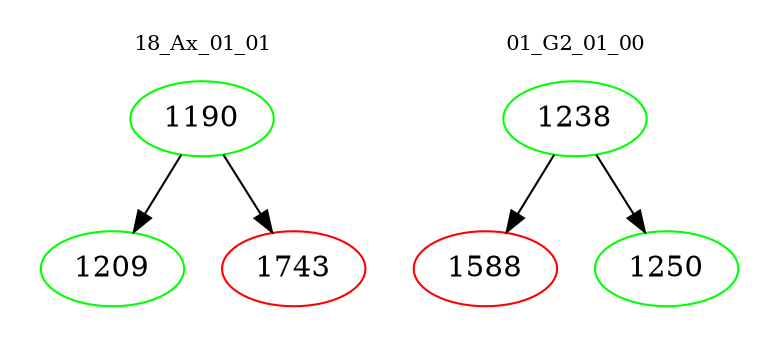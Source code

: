 digraph{
subgraph cluster_0 {
color = white
label = "18_Ax_01_01";
fontsize=10;
T0_1190 [label="1190", color="green"]
T0_1190 -> T0_1209 [color="black"]
T0_1209 [label="1209", color="green"]
T0_1190 -> T0_1743 [color="black"]
T0_1743 [label="1743", color="red"]
}
subgraph cluster_1 {
color = white
label = "01_G2_01_00";
fontsize=10;
T1_1238 [label="1238", color="green"]
T1_1238 -> T1_1588 [color="black"]
T1_1588 [label="1588", color="red"]
T1_1238 -> T1_1250 [color="black"]
T1_1250 [label="1250", color="green"]
}
}
